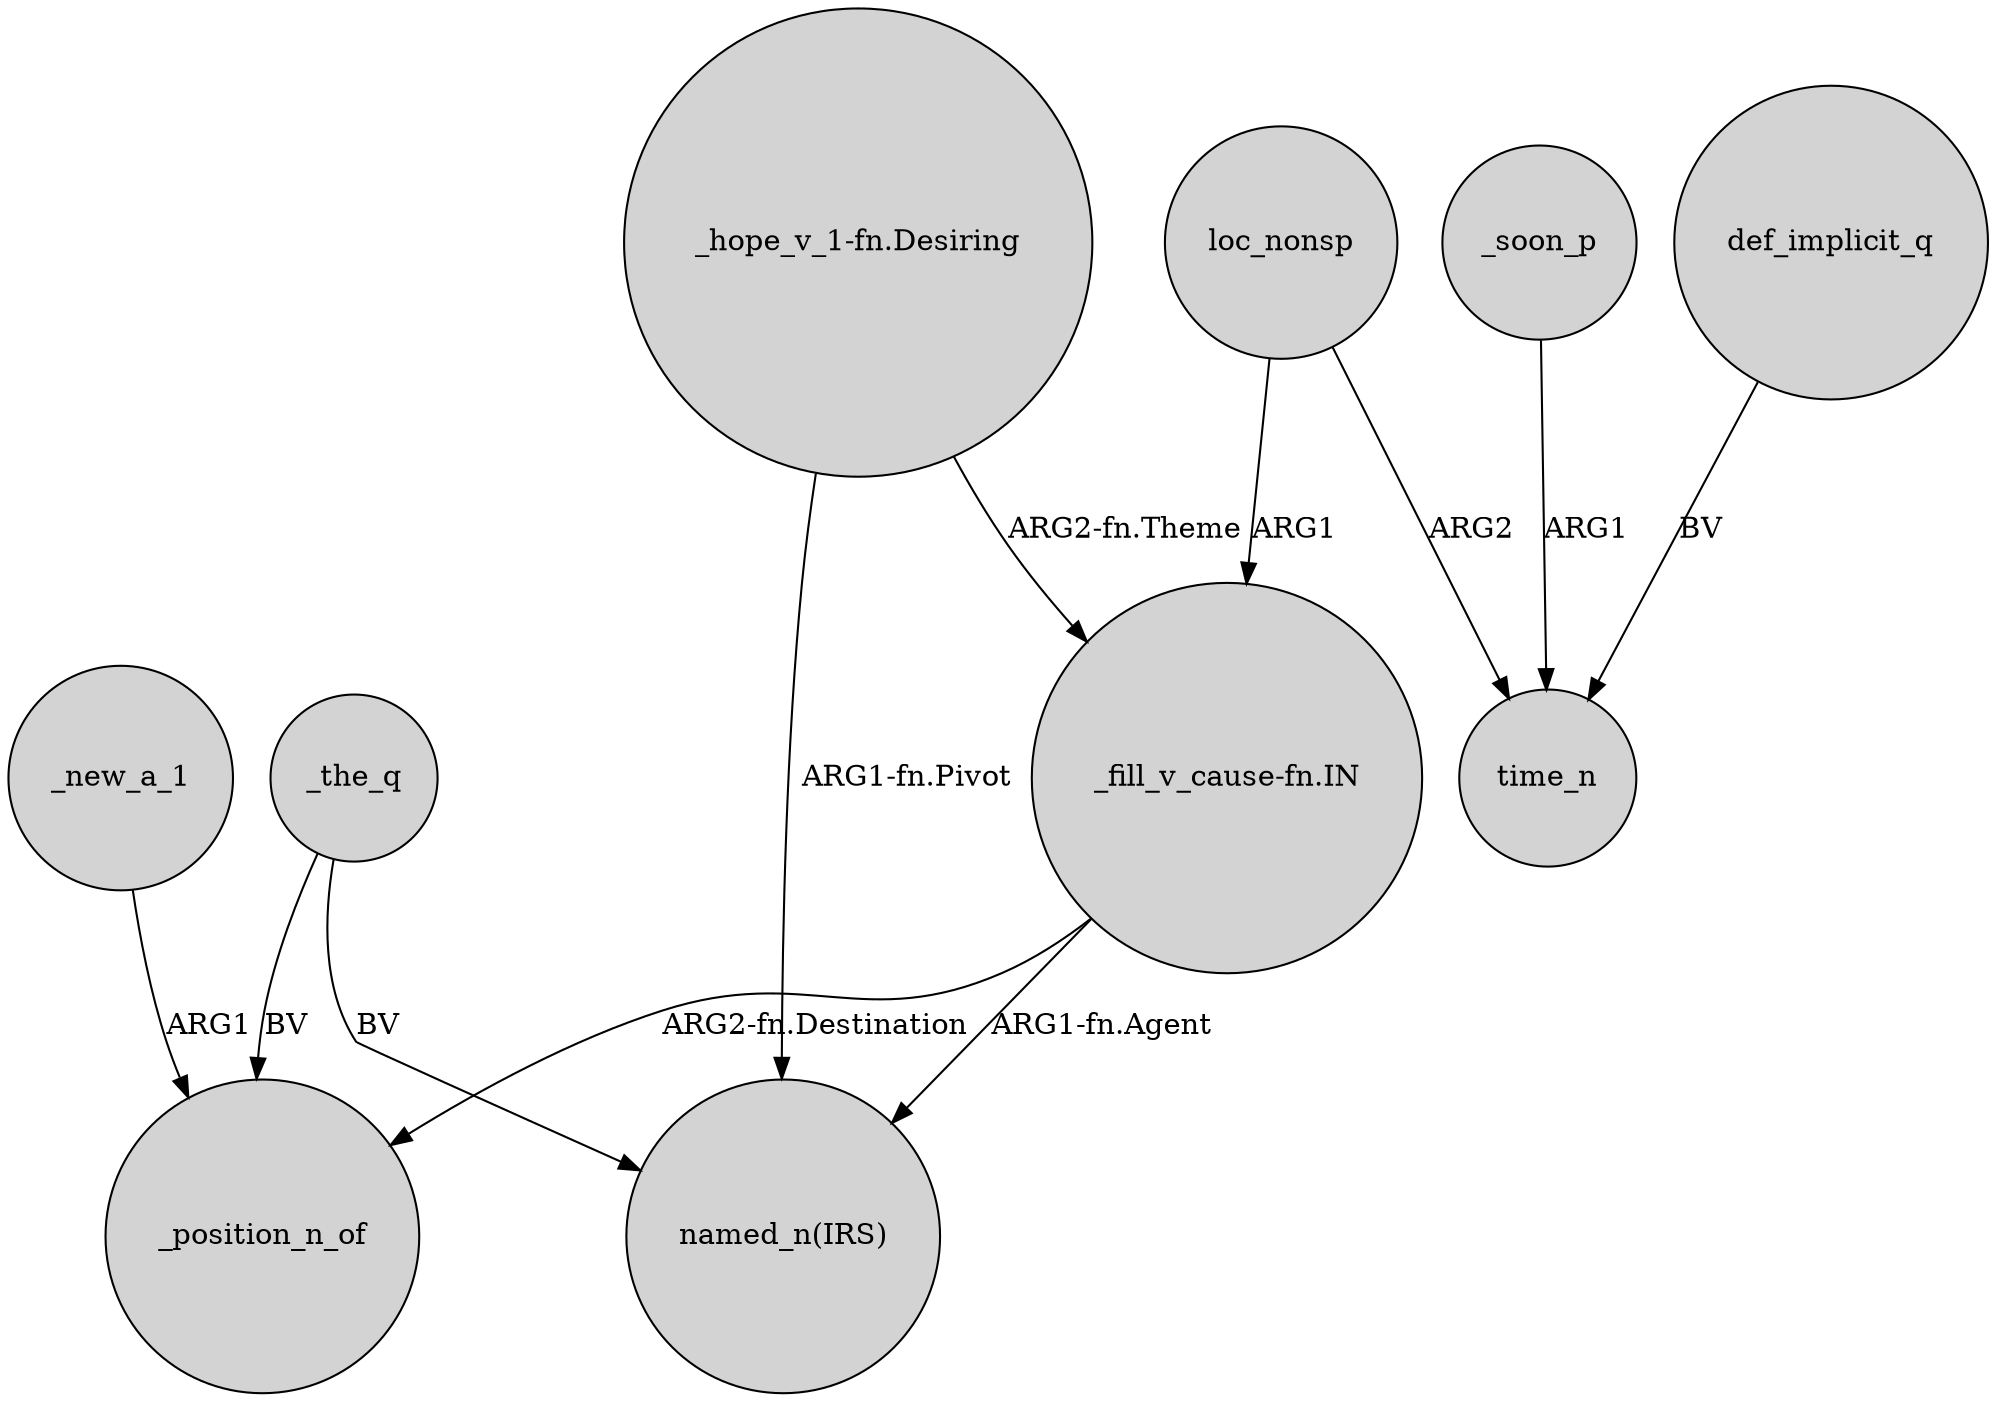 digraph {
	node [shape=circle style=filled]
	_new_a_1 -> _position_n_of [label=ARG1]
	_the_q -> _position_n_of [label=BV]
	_the_q -> "named_n(IRS)" [label=BV]
	_soon_p -> time_n [label=ARG1]
	"_fill_v_cause-fn.IN" -> "named_n(IRS)" [label="ARG1-fn.Agent"]
	"_fill_v_cause-fn.IN" -> _position_n_of [label="ARG2-fn.Destination"]
	loc_nonsp -> "_fill_v_cause-fn.IN" [label=ARG1]
	loc_nonsp -> time_n [label=ARG2]
	"_hope_v_1-fn.Desiring" -> "named_n(IRS)" [label="ARG1-fn.Pivot"]
	def_implicit_q -> time_n [label=BV]
	"_hope_v_1-fn.Desiring" -> "_fill_v_cause-fn.IN" [label="ARG2-fn.Theme"]
}
